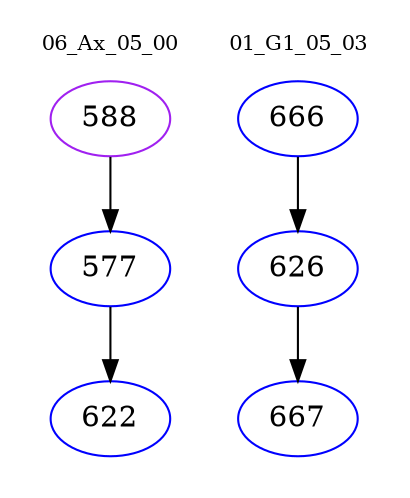 digraph{
subgraph cluster_0 {
color = white
label = "06_Ax_05_00";
fontsize=10;
T0_588 [label="588", color="purple"]
T0_588 -> T0_577 [color="black"]
T0_577 [label="577", color="blue"]
T0_577 -> T0_622 [color="black"]
T0_622 [label="622", color="blue"]
}
subgraph cluster_1 {
color = white
label = "01_G1_05_03";
fontsize=10;
T1_666 [label="666", color="blue"]
T1_666 -> T1_626 [color="black"]
T1_626 [label="626", color="blue"]
T1_626 -> T1_667 [color="black"]
T1_667 [label="667", color="blue"]
}
}
